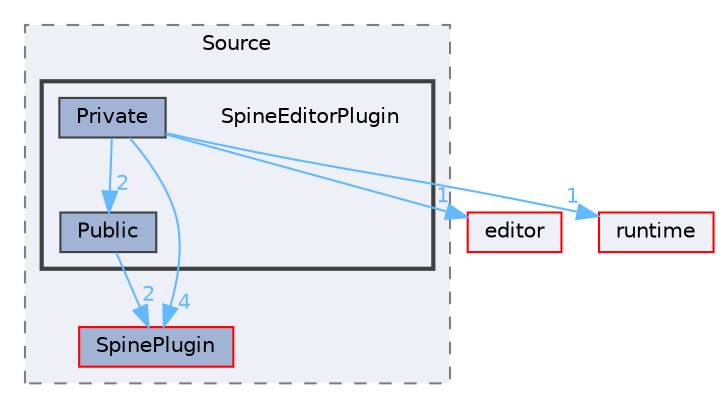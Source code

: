 digraph "external/spine-runtimes/spine-ue/Plugins/SpinePlugin/Source/SpineEditorPlugin"
{
 // LATEX_PDF_SIZE
  bgcolor="transparent";
  edge [fontname=Helvetica,fontsize=10,labelfontname=Helvetica,labelfontsize=10];
  node [fontname=Helvetica,fontsize=10,shape=box,height=0.2,width=0.4];
  compound=true
  subgraph clusterdir_071fab79c4a5c5cea6b7ab6b1c9498ea {
    graph [ bgcolor="#edf0f7", pencolor="grey50", label="Source", fontname=Helvetica,fontsize=10 style="filled,dashed", URL="dir_071fab79c4a5c5cea6b7ab6b1c9498ea.html",tooltip=""]
  dir_f3d1b67f464386ac6e408a8c61abd82e [label="SpinePlugin", fillcolor="#a2b4d6", color="red", style="filled", URL="dir_f3d1b67f464386ac6e408a8c61abd82e.html",tooltip=""];
  subgraph clusterdir_056553660307928380e68d44120180df {
    graph [ bgcolor="#edf0f7", pencolor="grey25", label="", fontname=Helvetica,fontsize=10 style="filled,bold", URL="dir_056553660307928380e68d44120180df.html",tooltip=""]
    dir_056553660307928380e68d44120180df [shape=plaintext, label="SpineEditorPlugin"];
  dir_abfeed8f448f8e9e09153263c1a86696 [label="Private", fillcolor="#a2b4d6", color="grey25", style="filled", URL="dir_abfeed8f448f8e9e09153263c1a86696.html",tooltip=""];
  dir_f1b50f78e6592c8fac52c64b713c1fb2 [label="Public", fillcolor="#a2b4d6", color="grey25", style="filled", URL="dir_f1b50f78e6592c8fac52c64b713c1fb2.html",tooltip=""];
  }
  }
  dir_bac5aa69239d34ac960582aca466258e [label="editor", fillcolor="#edf0f7", color="red", style="filled", URL="dir_bac5aa69239d34ac960582aca466258e.html",tooltip=""];
  dir_cb031e414f281a658b23dddb30bb9d2c [label="runtime", fillcolor="#edf0f7", color="red", style="filled", URL="dir_cb031e414f281a658b23dddb30bb9d2c.html",tooltip=""];
  dir_abfeed8f448f8e9e09153263c1a86696->dir_bac5aa69239d34ac960582aca466258e [headlabel="1", labeldistance=1.5 headhref="dir_000567_000235.html" href="dir_000567_000235.html" color="steelblue1" fontcolor="steelblue1"];
  dir_abfeed8f448f8e9e09153263c1a86696->dir_cb031e414f281a658b23dddb30bb9d2c [headlabel="1", labeldistance=1.5 headhref="dir_000567_000628.html" href="dir_000567_000628.html" color="steelblue1" fontcolor="steelblue1"];
  dir_abfeed8f448f8e9e09153263c1a86696->dir_f1b50f78e6592c8fac52c64b713c1fb2 [headlabel="2", labeldistance=1.5 headhref="dir_000567_000590.html" href="dir_000567_000590.html" color="steelblue1" fontcolor="steelblue1"];
  dir_abfeed8f448f8e9e09153263c1a86696->dir_f3d1b67f464386ac6e408a8c61abd82e [headlabel="4", labeldistance=1.5 headhref="dir_000567_000750.html" href="dir_000567_000750.html" color="steelblue1" fontcolor="steelblue1"];
  dir_f1b50f78e6592c8fac52c64b713c1fb2->dir_f3d1b67f464386ac6e408a8c61abd82e [headlabel="2", labeldistance=1.5 headhref="dir_000590_000750.html" href="dir_000590_000750.html" color="steelblue1" fontcolor="steelblue1"];
}
